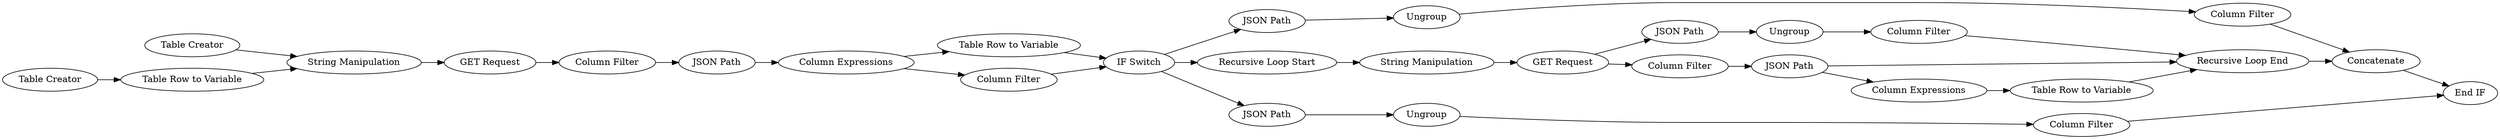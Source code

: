 digraph {
	"-8332405572949204719_403" [label="JSON Path"]
	"-8332405572949204719_432" [label="Column Expressions"]
	"-8332405572949204719_436" [label="Column Filter"]
	"-8332405572949204719_427" [label="Column Expressions"]
	"-8332405572949204719_430" [label="GET Request"]
	"-8332405572949204719_421" [label="Recursive Loop Start"]
	"-8332405572949204719_431" [label="String Manipulation"]
	"-8332405572949204719_418" [label="Table Row to Variable"]
	"-8332405572949204719_425" [label="Column Filter"]
	"-8332405572949204719_424" [label="Column Filter"]
	"-8332405572949204719_335" [label="GET Request"]
	"-8332405572949204719_334" [label="Table Creator"]
	"-8332405572949204719_442" [label="Column Filter"]
	"-8332405572949204719_419" [label="IF Switch"]
	"-8332405572949204719_367" [label="Table Creator"]
	"-8332405572949204719_423" [label=Ungroup]
	"-8332405572949204719_440" [label="JSON Path"]
	"-8332405572949204719_407" [label="Column Filter"]
	"-8332405572949204719_428" [label="Recursive Loop End"]
	"-8332405572949204719_434" [label=Concatenate]
	"-8332405572949204719_426" [label="Table Row to Variable"]
	"-8332405572949204719_402" [label="Column Filter"]
	"-8332405572949204719_435" [label=Ungroup]
	"-8332405572949204719_443" [label="End IF"]
	"-8332405572949204719_371" [label="Table Row to Variable"]
	"-8332405572949204719_422" [label="JSON Path"]
	"-8332405572949204719_429" [label="JSON Path"]
	"-8332405572949204719_372" [label="String Manipulation"]
	"-8332405572949204719_441" [label=Ungroup]
	"-8332405572949204719_433" [label="JSON Path"]
	"-8332405572949204719_430" -> "-8332405572949204719_422"
	"-8332405572949204719_419" -> "-8332405572949204719_433"
	"-8332405572949204719_441" -> "-8332405572949204719_442"
	"-8332405572949204719_367" -> "-8332405572949204719_371"
	"-8332405572949204719_403" -> "-8332405572949204719_432"
	"-8332405572949204719_334" -> "-8332405572949204719_372"
	"-8332405572949204719_436" -> "-8332405572949204719_434"
	"-8332405572949204719_426" -> "-8332405572949204719_428"
	"-8332405572949204719_372" -> "-8332405572949204719_335"
	"-8332405572949204719_402" -> "-8332405572949204719_403"
	"-8332405572949204719_425" -> "-8332405572949204719_429"
	"-8332405572949204719_430" -> "-8332405572949204719_425"
	"-8332405572949204719_419" -> "-8332405572949204719_421"
	"-8332405572949204719_422" -> "-8332405572949204719_423"
	"-8332405572949204719_431" -> "-8332405572949204719_430"
	"-8332405572949204719_442" -> "-8332405572949204719_443"
	"-8332405572949204719_440" -> "-8332405572949204719_441"
	"-8332405572949204719_421" -> "-8332405572949204719_431"
	"-8332405572949204719_432" -> "-8332405572949204719_407"
	"-8332405572949204719_434" -> "-8332405572949204719_443"
	"-8332405572949204719_371" -> "-8332405572949204719_372"
	"-8332405572949204719_428" -> "-8332405572949204719_434"
	"-8332405572949204719_424" -> "-8332405572949204719_428"
	"-8332405572949204719_335" -> "-8332405572949204719_402"
	"-8332405572949204719_418" -> "-8332405572949204719_419"
	"-8332405572949204719_432" -> "-8332405572949204719_418"
	"-8332405572949204719_429" -> "-8332405572949204719_428"
	"-8332405572949204719_423" -> "-8332405572949204719_424"
	"-8332405572949204719_407" -> "-8332405572949204719_419"
	"-8332405572949204719_433" -> "-8332405572949204719_435"
	"-8332405572949204719_435" -> "-8332405572949204719_436"
	"-8332405572949204719_427" -> "-8332405572949204719_426"
	"-8332405572949204719_429" -> "-8332405572949204719_427"
	"-8332405572949204719_419" -> "-8332405572949204719_440"
	rankdir=LR
}
